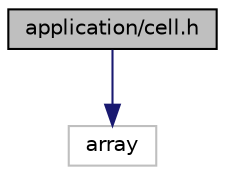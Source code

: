 digraph "application/cell.h"
{
 // LATEX_PDF_SIZE
  edge [fontname="Helvetica",fontsize="10",labelfontname="Helvetica",labelfontsize="10"];
  node [fontname="Helvetica",fontsize="10",shape=record];
  Node1 [label="application/cell.h",height=0.2,width=0.4,color="black", fillcolor="grey75", style="filled", fontcolor="black",tooltip="Functions and atrributes of the maze cell."];
  Node1 -> Node2 [color="midnightblue",fontsize="10",style="solid"];
  Node2 [label="array",height=0.2,width=0.4,color="grey75", fillcolor="white", style="filled",tooltip=" "];
}
